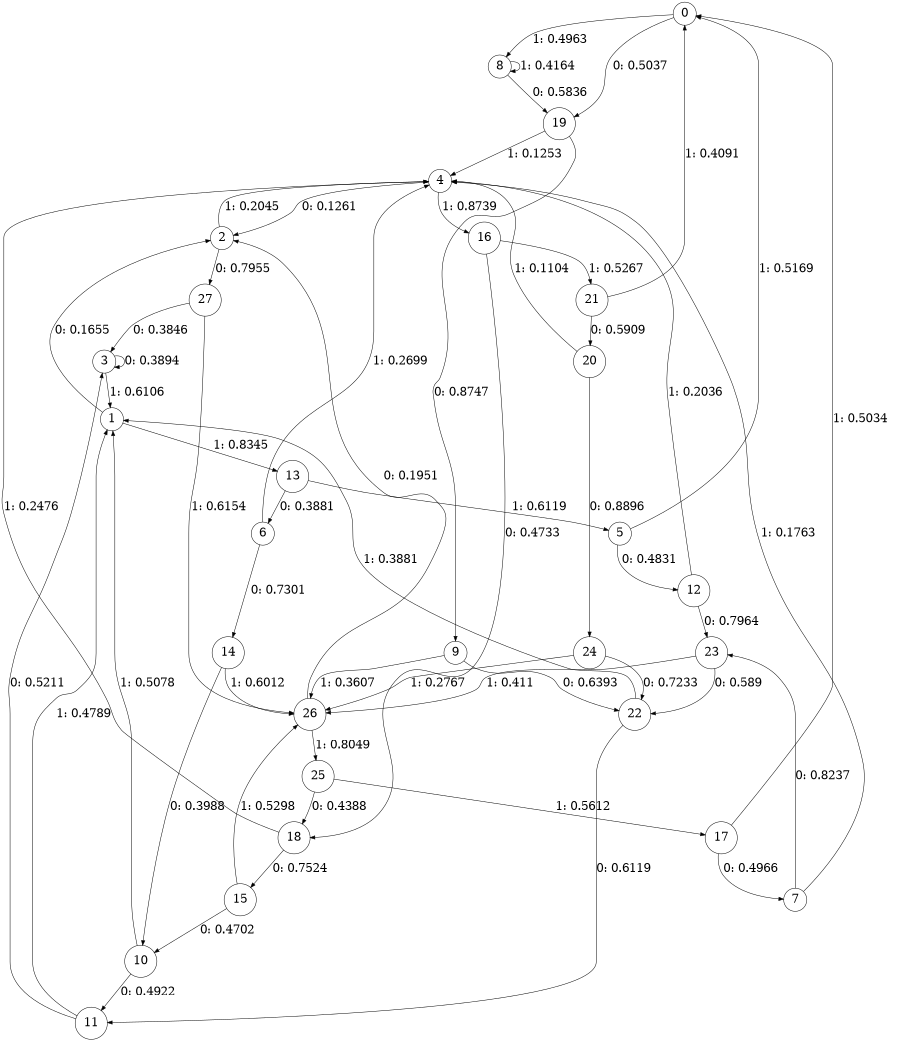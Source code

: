 digraph "ch2faceL7" {
size = "6,8.5";
ratio = "fill";
node [shape = circle];
node [fontsize = 24];
edge [fontsize = 24];
0 -> 19 [label = "0: 0.5037   "];
0 -> 8 [label = "1: 0.4963   "];
1 -> 2 [label = "0: 0.1655   "];
1 -> 13 [label = "1: 0.8345   "];
2 -> 27 [label = "0: 0.7955   "];
2 -> 4 [label = "1: 0.2045   "];
3 -> 3 [label = "0: 0.3894   "];
3 -> 1 [label = "1: 0.6106   "];
4 -> 2 [label = "0: 0.1261   "];
4 -> 16 [label = "1: 0.8739   "];
5 -> 12 [label = "0: 0.4831   "];
5 -> 0 [label = "1: 0.5169   "];
6 -> 14 [label = "0: 0.7301   "];
6 -> 4 [label = "1: 0.2699   "];
7 -> 23 [label = "0: 0.8237   "];
7 -> 4 [label = "1: 0.1763   "];
8 -> 19 [label = "0: 0.5836   "];
8 -> 8 [label = "1: 0.4164   "];
9 -> 22 [label = "0: 0.6393   "];
9 -> 26 [label = "1: 0.3607   "];
10 -> 11 [label = "0: 0.4922   "];
10 -> 1 [label = "1: 0.5078   "];
11 -> 3 [label = "0: 0.5211   "];
11 -> 1 [label = "1: 0.4789   "];
12 -> 23 [label = "0: 0.7964   "];
12 -> 4 [label = "1: 0.2036   "];
13 -> 6 [label = "0: 0.3881   "];
13 -> 5 [label = "1: 0.6119   "];
14 -> 10 [label = "0: 0.3988   "];
14 -> 26 [label = "1: 0.6012   "];
15 -> 10 [label = "0: 0.4702   "];
15 -> 26 [label = "1: 0.5298   "];
16 -> 18 [label = "0: 0.4733   "];
16 -> 21 [label = "1: 0.5267   "];
17 -> 7 [label = "0: 0.4966   "];
17 -> 0 [label = "1: 0.5034   "];
18 -> 15 [label = "0: 0.7524   "];
18 -> 4 [label = "1: 0.2476   "];
19 -> 9 [label = "0: 0.8747   "];
19 -> 4 [label = "1: 0.1253   "];
20 -> 24 [label = "0: 0.8896   "];
20 -> 4 [label = "1: 0.1104   "];
21 -> 20 [label = "0: 0.5909   "];
21 -> 0 [label = "1: 0.4091   "];
22 -> 11 [label = "0: 0.6119   "];
22 -> 1 [label = "1: 0.3881   "];
23 -> 22 [label = "0: 0.589    "];
23 -> 26 [label = "1: 0.411    "];
24 -> 22 [label = "0: 0.7233   "];
24 -> 26 [label = "1: 0.2767   "];
25 -> 18 [label = "0: 0.4388   "];
25 -> 17 [label = "1: 0.5612   "];
26 -> 2 [label = "0: 0.1951   "];
26 -> 25 [label = "1: 0.8049   "];
27 -> 3 [label = "0: 0.3846   "];
27 -> 26 [label = "1: 0.6154   "];
}